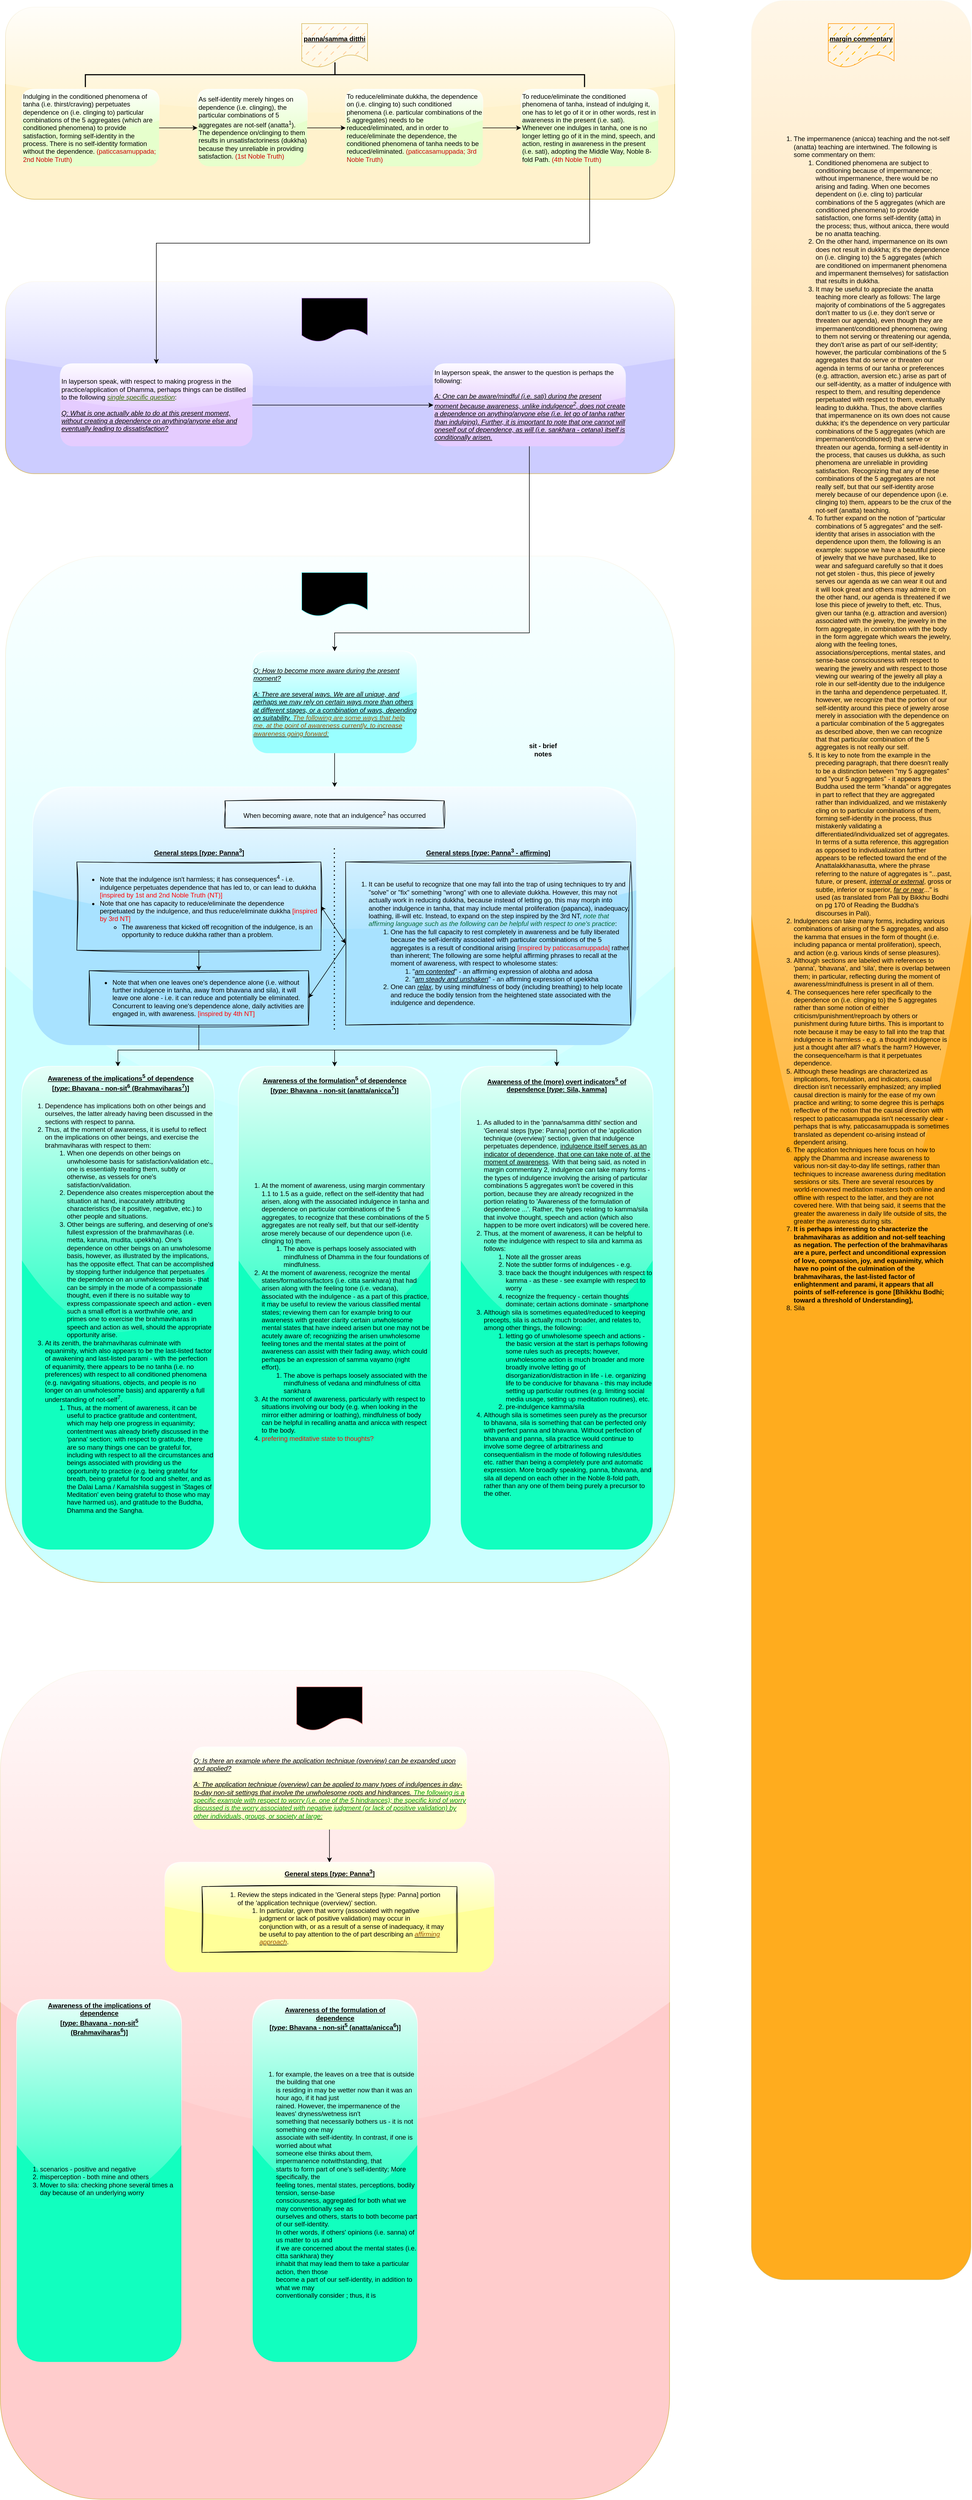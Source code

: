 <mxfile version="26.0.16">
  <diagram name="Page-1" id="TuVlbN-ZKWJk66FvhOgv">
    <mxGraphModel dx="2520" dy="781" grid="1" gridSize="10" guides="1" tooltips="1" connect="1" arrows="1" fold="1" page="1" pageScale="1" pageWidth="1100" pageHeight="850" math="0" shadow="0">
      <root>
        <mxCell id="0" />
        <mxCell id="1" parent="0" />
        <mxCell id="vZPkmDc1HkCrlw_ce-yA-17" value="" style="group;fillColor=#fff2cc;strokeColor=#d6b656;rounded=1;glass=1;shadow=0;container=0;" parent="1" vertex="1" connectable="0">
          <mxGeometry y="50" width="1220" height="350" as="geometry" />
        </mxCell>
        <mxCell id="dFAU1SVFYO0GLhLQqhiY-28" value="" style="group" parent="1" vertex="1" connectable="0">
          <mxGeometry x="30" y="200" width="1160" height="140" as="geometry" />
        </mxCell>
        <mxCell id="vZPkmDc1HkCrlw_ce-yA-15" value="As self-identity merely hinges on dependence (i.e. clinging), the particular combinations of 5 aggregates are not-self (anatta&lt;sup&gt;1&lt;/sup&gt;). The dependence on/clinging to them results in unsatisfactoriness (dukkha) because they unreliable in providing satisfaction. &lt;span style=&quot;color: rgb(204, 0, 0);&quot;&gt;(1st Noble Truth)&lt;/span&gt;" style="whiteSpace=wrap;html=1;rounded=1;fillColor=light-dark(#E6FFCC,#000000);strokeColor=none;gradientColor=none;glass=1;dashed=1;dashPattern=8 8;align=left;" parent="dFAU1SVFYO0GLhLQqhiY-28" vertex="1">
          <mxGeometry x="320" width="200" height="140" as="geometry" />
        </mxCell>
        <mxCell id="dFAU1SVFYO0GLhLQqhiY-1" value="To reduce/eliminate dukkha, the dependence on (i.e. clinging to) such conditioned phenomena (i.e. particular combinations of the 5 aggregates) needs to be reduced/eliminated, and in order to reduce/eliminate the dependence, the conditioned phenomena of tanha needs to be reduced/eliminated. &lt;span style=&quot;color: rgb(204, 0, 0);&quot;&gt;(&lt;/span&gt;&lt;span style=&quot;color: rgb(204, 0, 0);&quot;&gt;paticcasamuppada; &lt;/span&gt;&lt;span style=&quot;color: rgb(204, 0, 0);&quot;&gt;3rd Noble Truth)&lt;/span&gt;" style="whiteSpace=wrap;html=1;rounded=1;fillColor=light-dark(#E6FFCC,#000000);strokeColor=none;gradientColor=none;glass=1;dashed=1;dashPattern=8 8;align=left;" parent="dFAU1SVFYO0GLhLQqhiY-28" vertex="1">
          <mxGeometry x="590" width="250" height="140" as="geometry" />
        </mxCell>
        <mxCell id="dFAU1SVFYO0GLhLQqhiY-4" value="To reduce/eliminate the conditioned phenomena of tanha, instead of indulging it, one has to let go of it or in other words, rest in awareness in the present (i.e. sati). &amp;nbsp;&lt;br&gt;Whenever one indulges in tanha, one is no longer letting go of it in the mind, speech, and action, resting in awareness in the present (i.e. sati), adopting the Middle Way, Noble 8-fold Path. &lt;span style=&quot;color: rgb(204, 0, 0);&quot;&gt;(4th Noble Truth)&lt;/span&gt;" style="whiteSpace=wrap;html=1;rounded=1;fillColor=light-dark(#E6FFCC,#000000);strokeColor=none;gradientColor=none;glass=1;dashed=1;dashPattern=8 8;align=left;" parent="dFAU1SVFYO0GLhLQqhiY-28" vertex="1">
          <mxGeometry x="910" width="250" height="140" as="geometry" />
        </mxCell>
        <mxCell id="vZPkmDc1HkCrlw_ce-yA-1" value="Indulging in the conditioned phenomena of tanha (i.e. thirst/craving) perpetuates dependence on (i.e. clinging to) particular combinations of the 5 aggregates (which are conditioned phenomena) to provide satisfaction, forming self-identity in the process. There is no self-identity formation without the dependence. &lt;span style=&quot;color: rgb(204, 0, 0);&quot;&gt;(paticcasamuppada; 2nd Noble Truth)&lt;/span&gt;" style="rounded=1;whiteSpace=wrap;html=1;align=left;fillColor=light-dark(#E6FFCC,var(--ge-dark-color, #121212));glass=1;dashed=1;dashPattern=12 12;strokeColor=none;" parent="dFAU1SVFYO0GLhLQqhiY-28" vertex="1">
          <mxGeometry width="250" height="140" as="geometry" />
        </mxCell>
        <mxCell id="dFAU1SVFYO0GLhLQqhiY-26" value="" style="edgeStyle=orthogonalEdgeStyle;rounded=0;orthogonalLoop=1;jettySize=auto;html=1;" parent="dFAU1SVFYO0GLhLQqhiY-28" source="vZPkmDc1HkCrlw_ce-yA-15" target="dFAU1SVFYO0GLhLQqhiY-1" edge="1">
          <mxGeometry relative="1" as="geometry" />
        </mxCell>
        <mxCell id="dFAU1SVFYO0GLhLQqhiY-27" value="" style="edgeStyle=orthogonalEdgeStyle;rounded=0;orthogonalLoop=1;jettySize=auto;html=1;" parent="dFAU1SVFYO0GLhLQqhiY-28" source="dFAU1SVFYO0GLhLQqhiY-1" target="dFAU1SVFYO0GLhLQqhiY-4" edge="1">
          <mxGeometry relative="1" as="geometry" />
        </mxCell>
        <mxCell id="dFAU1SVFYO0GLhLQqhiY-13" value="" style="edgeStyle=orthogonalEdgeStyle;rounded=0;orthogonalLoop=1;jettySize=auto;html=1;" parent="dFAU1SVFYO0GLhLQqhiY-28" source="vZPkmDc1HkCrlw_ce-yA-1" target="vZPkmDc1HkCrlw_ce-yA-15" edge="1">
          <mxGeometry relative="1" as="geometry" />
        </mxCell>
        <mxCell id="dFAU1SVFYO0GLhLQqhiY-29" value="" style="strokeWidth=2;html=1;shape=mxgraph.flowchart.annotation_2;align=left;labelPosition=right;pointerEvents=1;rotation=90;" parent="1" vertex="1">
          <mxGeometry x="578.13" y="-281.87" width="45" height="910" as="geometry" />
        </mxCell>
        <mxCell id="dFAU1SVFYO0GLhLQqhiY-46" value="&lt;b&gt;&lt;u&gt;panna/samma ditthi&lt;/u&gt;&lt;/b&gt;" style="shape=document;whiteSpace=wrap;html=1;boundedLbl=1;fillColor=#FFCC99;gradientColor=none;strokeColor=#d6b656;shadow=0;fillStyle=dashed;" parent="1" vertex="1">
          <mxGeometry x="540" y="80" width="120" height="80" as="geometry" />
        </mxCell>
        <mxCell id="dFAU1SVFYO0GLhLQqhiY-47" value="" style="group;fillColor=#CCCCFF;strokeColor=#d6b656;rounded=1;glass=1;shadow=0;container=0;" parent="1" vertex="1" connectable="0">
          <mxGeometry y="550" width="1220" height="350" as="geometry" />
        </mxCell>
        <mxCell id="dFAU1SVFYO0GLhLQqhiY-51" value="&lt;div&gt;&lt;b&gt;&lt;u&gt;application (overview)&lt;/u&gt;&lt;/b&gt;&lt;/div&gt;" style="shape=document;whiteSpace=wrap;html=1;boundedLbl=1;fillColor=light-dark(#E5CCFF,#5E3206);gradientColor=none;strokeColor=light-dark(#CC99FF,#6D5100);shadow=0;fillStyle=dashed;" parent="1" vertex="1">
          <mxGeometry x="540" y="580" width="120" height="80" as="geometry" />
        </mxCell>
        <mxCell id="dFAU1SVFYO0GLhLQqhiY-60" style="edgeStyle=orthogonalEdgeStyle;rounded=0;orthogonalLoop=1;jettySize=auto;html=1;entryX=0;entryY=0.5;entryDx=0;entryDy=0;" parent="1" source="dFAU1SVFYO0GLhLQqhiY-52" target="dFAU1SVFYO0GLhLQqhiY-53" edge="1">
          <mxGeometry relative="1" as="geometry" />
        </mxCell>
        <mxCell id="dFAU1SVFYO0GLhLQqhiY-52" value="&lt;div&gt;In layperson speak, with respect to making progress in the practice/application of Dhamma, perhaps things can be distilled to the following &lt;span style=&quot;color: rgb(51, 102, 0);&quot;&gt;&lt;u&gt;&lt;i&gt;single specific question&lt;/i&gt;&lt;/u&gt;&lt;/span&gt;: &lt;br&gt;&lt;/div&gt;&lt;div&gt;&lt;br&gt;&lt;/div&gt;&lt;u&gt;&lt;i&gt;Q: What is one actually able to do at this present moment, without creating a dependence on anything/anyone else and eventually leading to dissatisfaction?&lt;/i&gt;&lt;/u&gt;" style="rounded=1;whiteSpace=wrap;html=1;align=left;fillColor=light-dark(#E5CCFF,var(--ge-dark-color, #121212));glass=1;dashed=1;dashPattern=12 12;strokeColor=none;" parent="1" vertex="1">
          <mxGeometry x="100" y="700" width="350" height="150" as="geometry" />
        </mxCell>
        <mxCell id="dFAU1SVFYO0GLhLQqhiY-53" value="&lt;div&gt;In layperson speak, the answer to the question is perhaps the following: &lt;br&gt;&lt;/div&gt;&lt;div&gt;&lt;br&gt;&lt;/div&gt;&lt;u&gt;&lt;i&gt;A: One can be aware/mindful (i.e. sati) during the present moment because awareness, unlike indulgence&lt;sup&gt;2&lt;/sup&gt;, does not create a dependence on anything/anyone else (i.e. let go of tanha rather than indulging). Further, it is important to note that one cannot will oneself out of dependence, as will (i.e. sankhara - cetana) itself is conditionally arisen. &lt;br&gt;&lt;/i&gt;&lt;/u&gt;" style="rounded=1;whiteSpace=wrap;html=1;align=left;fillColor=light-dark(#E5CCFF,var(--ge-dark-color, #121212));glass=1;dashed=1;dashPattern=12 12;strokeColor=none;" parent="1" vertex="1">
          <mxGeometry x="780" y="700" width="350" height="150" as="geometry" />
        </mxCell>
        <mxCell id="dFAU1SVFYO0GLhLQqhiY-111" style="edgeStyle=orthogonalEdgeStyle;rounded=0;orthogonalLoop=1;jettySize=auto;html=1;entryX=0.5;entryY=0;entryDx=0;entryDy=0;" parent="1" source="dFAU1SVFYO0GLhLQqhiY-4" target="dFAU1SVFYO0GLhLQqhiY-52" edge="1">
          <mxGeometry relative="1" as="geometry">
            <Array as="points">
              <mxPoint x="1065" y="480" />
              <mxPoint x="275" y="480" />
            </Array>
          </mxGeometry>
        </mxCell>
        <mxCell id="dFAU1SVFYO0GLhLQqhiY-114" value="&#xa;&#xa;&#xa;&#xa;&#xa;&#xa;&#xa;&#xa;&#xa;" style="group;fillColor=#FFAC1E;strokeColor=#d6b656;rounded=1;glass=1;shadow=0;container=0;align=left;whiteSpace=wrap;" parent="1" vertex="1" connectable="0">
          <mxGeometry x="1360" y="38" width="400" height="4152" as="geometry" />
        </mxCell>
        <mxCell id="dFAU1SVFYO0GLhLQqhiY-115" value="&lt;b&gt;&lt;u&gt;margin commentary&lt;/u&gt;&lt;/b&gt;" style="shape=document;whiteSpace=wrap;html=1;boundedLbl=1;fillColor=#FFBC05;gradientColor=none;strokeColor=#FF9307;shadow=0;fillStyle=dashed;" parent="1" vertex="1">
          <mxGeometry x="1500" y="80" width="120" height="80" as="geometry" />
        </mxCell>
        <mxCell id="dFAU1SVFYO0GLhLQqhiY-116" value="&lt;ol&gt;&lt;li&gt;The impermanence (anicca) teaching and the not-self (anatta) teaching are intertwined. The following is some commentary on them:&lt;/li&gt;&lt;ol&gt;&lt;li&gt;Conditioned phenomena are subject to conditioning because of impermanence; without impermanence, there would be no arising and fading. When one becomes dependent on (i.e. cling to) particular combinations of the 5 aggregates (which are conditioned phenomena) to provide satisfaction, one forms self-identity (atta) in the process; thus, without anicca, there would be no anatta teaching.&amp;nbsp;&lt;/li&gt;&lt;li&gt;On the other hand, impermanence on its own does not result in dukkha; it&#39;s the dependence on (i.e. clinging to) the 5 aggregates (which are conditioned on impermanent phenomena and impermanent themselves) for satisfaction that results in dukkha.&amp;nbsp;&lt;/li&gt;&lt;li&gt;It may be useful to appreciate the anatta teaching more clearly as follows: The large majority of combinations of the 5 aggregates don&#39;t matter to us (i.e. they don&#39;t serve or threaten our agenda), even though they are impermanent/conditioned phenomena; owing to them not serving or threatening our agenda, they don&#39;t arise as part of our self-identity; however, the particular combinations of the 5 aggregates that do serve or threaten our agenda in terms of our tanha or preferences (e.g. attraction, aversion etc.) arise as part of our self-identity, as a matter of indulgence with respect to them, and resulting dependence perpetuated with respect to them, eventually leading to dukkha. Thus, the above clarifies that impermanence on its own does not cause dukkha; it&#39;s the dependence on very particular combinations of the 5 aggregates (which are impermanent/conditioned) that serve or threaten our agenda, forming a self-identity in the process, that causes us dukkha, as such phenomena are unreliable in providing satisfaction. Recognizing that any of these combinations of the 5 aggregates are not really self, but that our self-identity arose merely because of our dependence upon (i.e. clinging to) them, appears to be the crux of the not-self (anatta) teaching.&lt;/li&gt;&lt;li&gt;To further expand on the notion of &quot;particular combinations of 5 aggregates&quot; and the self-identity that arises in association with the dependence upon them, the following is an example: suppose we have a beautiful piece of jewelry that we have purchased, like to wear and safeguard carefully so that it does not get stolen - thus, this piece of jewelry serves our agenda as we can wear it out and it will look great and others may admire it; on the other hand, our agenda is threatened if we lose this piece of jewelry to theft, etc. Thus, given our tanha (e.g. attraction and aversion) associated with the jewelry, the jewelry in the form aggregate, in combination with the body in the form aggregate which wears the jewelry, along with the feeling tones, associations/perceptions, mental states, and sense-base consciousness with respect to wearing the jewelry and with respect to those viewing our wearing of the jewelry all play a role in our self-identity due to the indulgence in the tanha and dependence perpetuated. If, however, we recognize that the portion of our self-identity around this piece of jewelry arose merely in association with the dependence on a particular combination of the 5 aggregates as described above, then we can recognize that that particular combination of the 5 aggregates is not really our self. &lt;br&gt;&lt;/li&gt;&lt;li&gt;It is key to note from the example in the preceding paragraph, that there doesn&#39;t really to be a distinction between &quot;my 5 aggregates&quot; and &quot;your 5 aggregates&quot; - it appears the Buddha used the term &quot;khanda&quot; or aggregates in part to reflect that they are aggregated rather than individualized, and we mistakenly cling on to particular combinations of them, forming self-identity in the process, thus mistakenly validating a differentiated/individualized set of aggregates. In terms of a sutta reference, this aggregation as opposed to individualization further appears to be reflected toward the end of the Anattalakkhanasutta, where the phrase referring to the nature of aggregates is &quot;...past, future, or present, &lt;u&gt;&lt;i&gt;internal or external&lt;/i&gt;&lt;/u&gt;, gross or subtle, inferior or superior, &lt;u&gt;&lt;i&gt;far or near&lt;/i&gt;&lt;/u&gt;...&quot; is used (as translated from Pali by Bikkhu Bodhi on pg 170 of Reading the Buddha&#39;s discourses in Pali).&amp;nbsp; &lt;span style=&quot;color: rgb(255, 51, 51);&quot;&gt;&lt;br&gt;&lt;/span&gt;&lt;/li&gt;&lt;/ol&gt;&lt;li&gt;Indulgences can take many forms, including various combinations of arising of the 5 aggregates, and also the kamma that ensues in the form of thought (i.e. including papanca or mental proliferation), speech, and action (e.g. various kinds of sense pleasures). &amp;nbsp; &lt;br&gt;&lt;/li&gt;&lt;li&gt;Although sections are labeled with references to &#39;panna&#39;, &#39;bhavana&#39;, and &#39;sila&#39;, there is overlap between them; in particular, reflecting during the moment of awareness/mindfulness is present in all of them. &lt;br&gt;&lt;/li&gt;&lt;li&gt;The consequences here refer specifically to the dependence on (i.e. clinging to) the 5 aggregates rather than some notion of either criticism/punishment/reproach by others or punishment during future births. This is important to note because it may be easy to fall into the trap that indulgence is harmless - e.g. a thought indulgence is just a thought after all? what&#39;s the harm? However, the consequence/harm is that it perpetuates dependence.&lt;/li&gt;&lt;li&gt;Although these headings are characterized as implications, formulation, and indicators, causal direction isn&#39;t necessarily emphasized; any implied causal direction is mainly for the ease of my own practice and writing; to some degree this is perhaps reflective of the notion that the causal direction with respect to paticcasamuppada isn&#39;t necessarily clear - perhaps that is why,&amp;nbsp;paticcasamuppada is sometimes translated as dependent co-arising instead of dependent arising. &amp;nbsp; &lt;br&gt;&lt;/li&gt;&lt;li&gt;The application techniques here focus on how to apply the Dhamma and increase awareness to various non-sit day-to-day life settings, rather than techniques to increase awareness during meditation sessions or sits. There are several resources by world-renowned meditation masters both online and offline with respect to the latter, and they are not covered here. With that being said, it seems that the greater the awareness in daily life outside of sits, the greater the awareness during sits.&lt;/li&gt;&lt;li&gt;&lt;b&gt;It is perhaps interesting to characterize the brahmaviharas as addition and not-self teaching as negation. The perfection of the brahmaviharas are a pure, perfect and unconditional expression of love, compassion, joy, and equanimity, which have no point of the culmination of the brahmaviharas, the last-listed factor of enlightenment and parami, it appears that all points of self-reference is gone [Bhikkhu Bodhi; toward a threshold of Understanding],&lt;/b&gt;&lt;/li&gt;&lt;li&gt;Sila&lt;/li&gt;&lt;/ol&gt;" style="text;html=1;align=left;verticalAlign=middle;whiteSpace=wrap;rounded=0;" parent="1" vertex="1">
          <mxGeometry x="1395" y="170" width="330" height="2370" as="geometry" />
        </mxCell>
        <mxCell id="dFAU1SVFYO0GLhLQqhiY-117" value="" style="group" parent="1" vertex="1" connectable="0">
          <mxGeometry y="1050" width="1220" height="1870" as="geometry" />
        </mxCell>
        <mxCell id="dFAU1SVFYO0GLhLQqhiY-61" value="" style="group;fillColor=#CCFFFF;strokeColor=#d6b656;rounded=1;glass=1;shadow=0;container=0;" parent="dFAU1SVFYO0GLhLQqhiY-117" vertex="1" connectable="0">
          <mxGeometry width="1220" height="1870.0" as="geometry" />
        </mxCell>
        <mxCell id="dFAU1SVFYO0GLhLQqhiY-62" value="&lt;div&gt;&lt;b&gt;&lt;u&gt;application technique (overview)&lt;/u&gt;&lt;/b&gt;&lt;/div&gt;" style="shape=document;whiteSpace=wrap;html=1;boundedLbl=1;fillColor=light-dark(#99FFFF,#5E3206);gradientColor=none;strokeColor=light-dark(#66FFFF,#6D5100);shadow=0;fillStyle=dashed;" parent="dFAU1SVFYO0GLhLQqhiY-117" vertex="1">
          <mxGeometry x="540" y="30" width="120" height="80" as="geometry" />
        </mxCell>
        <mxCell id="dFAU1SVFYO0GLhLQqhiY-76" value="&lt;div&gt;&lt;u&gt;&lt;i&gt;Q: How to become more aware during the present moment?&lt;/i&gt;&lt;/u&gt;&lt;/div&gt;&lt;div&gt;&lt;br&gt;&lt;/div&gt;&lt;u&gt;&lt;i&gt;A: There are several ways. We are all unique, and perhaps we may rely on certain ways more than others at different stages, or a combination of ways, depending on suitability. &lt;span style=&quot;color: rgb(153, 76, 0);&quot;&gt;The following are some ways that help me, at the point of awareness currently, to increase awareness going forward:&lt;/span&gt;&lt;/i&gt;&lt;/u&gt;" style="rounded=1;whiteSpace=wrap;html=1;align=left;fillColor=light-dark(#99FFFF,var(--ge-dark-color, #121212));glass=1;dashed=1;dashPattern=12 12;strokeColor=none;" parent="dFAU1SVFYO0GLhLQqhiY-117" vertex="1">
          <mxGeometry x="450" y="173.377" width="300" height="185.762" as="geometry" />
        </mxCell>
        <mxCell id="dFAU1SVFYO0GLhLQqhiY-108" value="" style="group" parent="dFAU1SVFYO0GLhLQqhiY-117" vertex="1" connectable="0">
          <mxGeometry x="425" y="930" width="350" height="880" as="geometry" />
        </mxCell>
        <mxCell id="dFAU1SVFYO0GLhLQqhiY-109" value="&lt;div&gt;&lt;br&gt;&lt;ol&gt;&lt;li&gt;At the moment of awareness, using margin commentary 1.1 to 1.5 as a guide, reflect on the self-identity that had arisen, along with the associated indulgence in tanha and dependence on particular combinations of the 5 aggregates, to recognize that these combinations of the 5 aggregates are not really self, but that our self-identity arose merely because of our dependence upon (i.e. clinging to) them.&lt;/li&gt;&lt;ol&gt;&lt;li&gt;The above is perhaps loosely associated with mindfulness of Dhamma in the four foundations of mindfulness.&lt;/li&gt;&lt;/ol&gt;&lt;li&gt;At the moment of awareness, recognize the mental states/formations/factors (i.e. citta sankhara) that had arisen along with the feeling tone (i.e. vedana), associated with the indulgence - as a part of this practice, it may be useful to review the various classified mental states; reviewing them can for example bring to our awareness with greater clarity certain unwholesome mental states that have indeed arisen but one may not be acutely aware of; recognizing the arisen unwholesome feeling tones and the mental states at the point of awareness can assist with their fading away, which could perhaps be an expression of samma vayamo (right effort).&amp;nbsp;&lt;/li&gt;&lt;ol&gt;&lt;li&gt;The above is perhaps loosely associated with the mindfulness of vedana and mindfulness of citta sankhara&lt;/li&gt;&lt;/ol&gt;&lt;li&gt;At the moment of awareness, particularly with respect to situations involving our body (e.g. when looking in the mirror either admiring or loathing), mindfulness of body can be helpful in recalling anatta and anicca with respect to the body.&lt;/li&gt;&lt;li&gt;&lt;span style=&quot;color: rgb(255, 0, 0);&quot;&gt;prefering meditative state to thoughts?&lt;/span&gt;&lt;/li&gt;&lt;/ol&gt;&lt;/div&gt;" style="rounded=1;whiteSpace=wrap;html=1;align=left;fillColor=light-dark(#11FFBF,var(--ge-dark-color, #121212));glass=1;dashed=1;dashPattern=12 12;strokeColor=none;" parent="dFAU1SVFYO0GLhLQqhiY-108" vertex="1">
          <mxGeometry width="350.0" height="880" as="geometry" />
        </mxCell>
        <mxCell id="dFAU1SVFYO0GLhLQqhiY-110" value="&lt;div align=&quot;center&quot;&gt;&lt;b&gt;&lt;u&gt;Awareness of the formulation&lt;sup&gt;5&lt;/sup&gt; of dependence&lt;/u&gt;&lt;/b&gt;&lt;/div&gt;&lt;div align=&quot;center&quot;&gt;&lt;b&gt;&lt;u&gt;[&lt;i&gt;type&lt;/i&gt;: Bhavana - non-sit (anatta/anicca&lt;sup&gt;7&lt;/sup&gt;)]&lt;/u&gt;&lt;/b&gt;&lt;/div&gt;" style="text;html=1;align=center;verticalAlign=middle;whiteSpace=wrap;rounded=0;" parent="dFAU1SVFYO0GLhLQqhiY-108" vertex="1">
          <mxGeometry x="42.212" width="265.567" height="66.0" as="geometry" />
        </mxCell>
        <mxCell id="dFAU1SVFYO0GLhLQqhiY-112" value="&lt;div&gt;&lt;b&gt;sit - brief notes&lt;/b&gt;&lt;/div&gt;" style="text;html=1;align=center;verticalAlign=middle;whiteSpace=wrap;rounded=0;" parent="dFAU1SVFYO0GLhLQqhiY-117" vertex="1">
          <mxGeometry x="950" y="334.371" width="60" height="37.152" as="geometry" />
        </mxCell>
        <mxCell id="dFAU1SVFYO0GLhLQqhiY-98" style="edgeStyle=orthogonalEdgeStyle;rounded=0;orthogonalLoop=1;jettySize=auto;html=1;entryX=0.5;entryY=0;entryDx=0;entryDy=0;" parent="dFAU1SVFYO0GLhLQqhiY-117" source="dFAU1SVFYO0GLhLQqhiY-76" target="dFAU1SVFYO0GLhLQqhiY-81" edge="1">
          <mxGeometry relative="1" as="geometry" />
        </mxCell>
        <mxCell id="dFAU1SVFYO0GLhLQqhiY-81" value="&lt;div&gt;&lt;br&gt;&lt;/div&gt;&lt;div&gt;&lt;br&gt;&lt;/div&gt;&lt;div align=&quot;center&quot;&gt;&lt;br&gt;&lt;/div&gt;&lt;div&gt;&lt;br&gt;&lt;/div&gt;&lt;div&gt;&lt;br&gt;&lt;/div&gt;" style="rounded=1;whiteSpace=wrap;html=1;align=left;fillColor=light-dark(#A8E2FF,var(--ge-dark-color, #121212));glass=1;dashed=1;dashPattern=12 12;strokeColor=none;" parent="dFAU1SVFYO0GLhLQqhiY-117" vertex="1">
          <mxGeometry x="50" y="421.06" width="1100" height="470" as="geometry" />
        </mxCell>
        <mxCell id="dFAU1SVFYO0GLhLQqhiY-93" value="&lt;div align=&quot;center&quot;&gt;When becoming aware, note that an indulgence&lt;sup&gt;2&lt;/sup&gt; has occurred&lt;/div&gt;" style="rounded=0;whiteSpace=wrap;html=1;fillColor=none;gradientColor=none;glass=0;sketch=1;curveFitting=1;jiggle=2;align=center;" parent="dFAU1SVFYO0GLhLQqhiY-117" vertex="1">
          <mxGeometry x="400" y="445.828" width="400" height="49.536" as="geometry" />
        </mxCell>
        <mxCell id="dFAU1SVFYO0GLhLQqhiY-151" style="edgeStyle=orthogonalEdgeStyle;rounded=0;orthogonalLoop=1;jettySize=auto;html=1;" parent="dFAU1SVFYO0GLhLQqhiY-117" source="dFAU1SVFYO0GLhLQqhiY-94" target="dFAU1SVFYO0GLhLQqhiY-84" edge="1">
          <mxGeometry relative="1" as="geometry">
            <Array as="points">
              <mxPoint x="353" y="900" />
              <mxPoint x="205" y="900" />
            </Array>
          </mxGeometry>
        </mxCell>
        <mxCell id="dFAU1SVFYO0GLhLQqhiY-159" style="edgeStyle=orthogonalEdgeStyle;rounded=0;orthogonalLoop=1;jettySize=auto;html=1;" parent="dFAU1SVFYO0GLhLQqhiY-117" source="dFAU1SVFYO0GLhLQqhiY-94" target="dFAU1SVFYO0GLhLQqhiY-109" edge="1">
          <mxGeometry relative="1" as="geometry">
            <Array as="points">
              <mxPoint x="353" y="900" />
              <mxPoint x="600" y="900" />
            </Array>
          </mxGeometry>
        </mxCell>
        <mxCell id="R_Yq7bSZIYQy-dywGom7-4" style="edgeStyle=orthogonalEdgeStyle;rounded=0;orthogonalLoop=1;jettySize=auto;html=1;exitX=0.5;exitY=1;exitDx=0;exitDy=0;" edge="1" parent="dFAU1SVFYO0GLhLQqhiY-117" source="dFAU1SVFYO0GLhLQqhiY-94" target="R_Yq7bSZIYQy-dywGom7-2">
          <mxGeometry relative="1" as="geometry">
            <Array as="points">
              <mxPoint x="353" y="900" />
              <mxPoint x="1005" y="900" />
            </Array>
          </mxGeometry>
        </mxCell>
        <mxCell id="dFAU1SVFYO0GLhLQqhiY-94" value="&lt;div align=&quot;left&quot;&gt;&lt;ul&gt;&lt;li&gt;Note that when one leaves one&#39;s dependence alone (i.e. without further indulgence in tanha, away from bhavana and sila), it will leave one alone - i.e. it can reduce and potentially be eliminated. Concurrent to leaving one&#39;s dependence alone, daily activities are engaged in, with awareness. &lt;span style=&quot;color: rgb(255, 0, 0);&quot;&gt;[inspired by 4th NT]&lt;/span&gt;&lt;/li&gt;&lt;/ul&gt;&lt;/div&gt;" style="rounded=0;whiteSpace=wrap;html=1;align=left;fillColor=none;sketch=1;curveFitting=1;jiggle=2;" parent="dFAU1SVFYO0GLhLQqhiY-117" vertex="1">
          <mxGeometry x="152.5" y="755.43" width="400" height="99.073" as="geometry" />
        </mxCell>
        <mxCell id="dFAU1SVFYO0GLhLQqhiY-97" value="&lt;u&gt;&lt;b&gt;General steps [&lt;i&gt;type&lt;/i&gt;: &lt;/b&gt;&lt;/u&gt;&lt;u&gt;&lt;b&gt;Panna&lt;sup&gt;3&lt;/sup&gt;] &lt;/b&gt;&lt;/u&gt;" style="text;html=1;align=center;verticalAlign=middle;whiteSpace=wrap;rounded=0;" parent="dFAU1SVFYO0GLhLQqhiY-117" vertex="1">
          <mxGeometry x="222.5" y="520.132" width="260" height="37.152" as="geometry" />
        </mxCell>
        <mxCell id="dFAU1SVFYO0GLhLQqhiY-147" value="" style="edgeStyle=orthogonalEdgeStyle;rounded=0;orthogonalLoop=1;jettySize=auto;html=1;" parent="dFAU1SVFYO0GLhLQqhiY-117" source="dFAU1SVFYO0GLhLQqhiY-144" target="dFAU1SVFYO0GLhLQqhiY-94" edge="1">
          <mxGeometry relative="1" as="geometry" />
        </mxCell>
        <mxCell id="dFAU1SVFYO0GLhLQqhiY-144" value="&lt;ul&gt;&lt;li&gt;Note that the indulgence isn&#39;t harmless; it has consequences&lt;sup&gt;4&lt;/sup&gt; - i.e. indulgence perpetuates dependence that has led to, or can lead to dukkha &lt;span style=&quot;color: rgb(255, 0, 0);&quot;&gt;[inspired by 1st and 2nd Noble Truth (NT)]&lt;/span&gt; &lt;/li&gt;&lt;li&gt;Note that one has capacity to reduce/eliminate the dependence perpetuated by the indulgence, and thus reduce/eliminate dukkha &lt;span style=&quot;color: rgb(255, 0, 0);&quot;&gt;[inspired by 3rd NT]&lt;/span&gt;&lt;/li&gt;&lt;ul&gt;&lt;li&gt;&lt;span style=&quot;color: rgb(255, 0, 0);&quot;&gt;&lt;/span&gt;The awareness that kicked off recognition of the indulgence, is an opportunity to reduce dukkha rather than a problem.&lt;/li&gt;&lt;/ul&gt;&lt;/ul&gt;" style="rounded=0;whiteSpace=wrap;html=1;fillColor=none;gradientColor=none;glass=0;sketch=1;curveFitting=1;jiggle=2;align=left;" parent="dFAU1SVFYO0GLhLQqhiY-117" vertex="1">
          <mxGeometry x="130" y="557.285" width="445" height="160.993" as="geometry" />
        </mxCell>
        <mxCell id="dFAU1SVFYO0GLhLQqhiY-145" value="" style="endArrow=none;dashed=1;html=1;dashPattern=1 3;strokeWidth=2;rounded=0;" parent="dFAU1SVFYO0GLhLQqhiY-117" edge="1">
          <mxGeometry width="50" height="50" relative="1" as="geometry">
            <mxPoint x="599.5" y="532.517" as="sourcePoint" />
            <mxPoint x="599.5" y="866.887" as="targetPoint" />
          </mxGeometry>
        </mxCell>
        <mxCell id="dFAU1SVFYO0GLhLQqhiY-148" value="&lt;u&gt;&lt;b&gt;General steps [&lt;i&gt;type&lt;/i&gt;: &lt;/b&gt;&lt;/u&gt;&lt;u&gt;&lt;b&gt;Panna&lt;sup&gt;3&lt;/sup&gt; - affirming] &lt;/b&gt;&lt;/u&gt;" style="text;html=1;align=center;verticalAlign=middle;whiteSpace=wrap;rounded=0;" parent="dFAU1SVFYO0GLhLQqhiY-117" vertex="1">
          <mxGeometry x="750" y="520.132" width="260" height="37.152" as="geometry" />
        </mxCell>
        <mxCell id="dFAU1SVFYO0GLhLQqhiY-149" value="&lt;ol&gt;&lt;li&gt;It can be useful to recognize that one may fall into the trap of using techniques to try and &quot;solve&quot; or &quot;fix&quot; something &quot;wrong&quot; with one to alleviate dukkha. However, this may not actually work in reducing dukkha, because instead of letting go, this may morph into another indulgence in tanha, that may include mental proliferation (papanca), inadequacy, loathing, ill-will etc. Instead, to expand on the step inspired by the 3rd NT, &lt;span style=&quot;color: rgb(0, 102, 51);&quot;&gt;&lt;i&gt;note that affirming language such as the following can be helpful with respect to one&#39;s practice&lt;/i&gt;&lt;/span&gt;:&lt;/li&gt;&lt;ol&gt;&lt;li&gt;One has the full capacity to rest completely in awareness and be fully liberated because the self-identity associated with particular combinations of the 5 aggregates is a result of conditional arising &lt;span style=&quot;color: rgb(255, 0, 0);&quot;&gt;[inspired by paticcasamuppada]&lt;/span&gt; rather than inherent; The following are some helpful affirming phrases to recall at the moment of awareness, with respect to wholesome states:&lt;/li&gt;&lt;ol&gt;&lt;li&gt;&quot;&lt;u&gt;&lt;i&gt;am contented&lt;/i&gt;&lt;/u&gt;&quot; - an affirming expression of alobha and adosa&lt;/li&gt;&lt;li&gt;&quot;&lt;u&gt;&lt;i&gt;am steady and unshaken&lt;/i&gt;&lt;/u&gt;&quot; - an affirming expression of upekkha&lt;/li&gt;&lt;/ol&gt;&lt;li&gt;One can &lt;u&gt;&lt;i&gt;relax&lt;/i&gt;&lt;/u&gt;, by using mindfulness of body (including breathing) to help locate and reduce the bodily tension from the heightened state associated with the indulgence and dependence.&lt;/li&gt;&lt;/ol&gt;&lt;/ol&gt;" style="rounded=0;whiteSpace=wrap;html=1;align=left;fillColor=none;sketch=1;curveFitting=1;jiggle=2;" parent="dFAU1SVFYO0GLhLQqhiY-117" vertex="1">
          <mxGeometry x="620" y="557.285" width="520" height="297.219" as="geometry" />
        </mxCell>
        <mxCell id="dFAU1SVFYO0GLhLQqhiY-154" value="" style="endArrow=classic;startArrow=classic;html=1;rounded=0;exitX=1;exitY=0.5;exitDx=0;exitDy=0;entryX=0;entryY=0.5;entryDx=0;entryDy=0;" parent="dFAU1SVFYO0GLhLQqhiY-117" source="dFAU1SVFYO0GLhLQqhiY-144" target="dFAU1SVFYO0GLhLQqhiY-149" edge="1">
          <mxGeometry width="50" height="50" relative="1" as="geometry">
            <mxPoint x="630" y="804.967" as="sourcePoint" />
            <mxPoint x="680" y="743.046" as="targetPoint" />
          </mxGeometry>
        </mxCell>
        <mxCell id="dFAU1SVFYO0GLhLQqhiY-157" value="" style="endArrow=classic;html=1;rounded=0;entryX=1;entryY=0.5;entryDx=0;entryDy=0;exitX=0;exitY=0.5;exitDx=0;exitDy=0;" parent="dFAU1SVFYO0GLhLQqhiY-117" source="dFAU1SVFYO0GLhLQqhiY-149" target="dFAU1SVFYO0GLhLQqhiY-94" edge="1">
          <mxGeometry width="50" height="50" relative="1" as="geometry">
            <mxPoint x="630" y="804.967" as="sourcePoint" />
            <mxPoint x="680" y="743.046" as="targetPoint" />
          </mxGeometry>
        </mxCell>
        <mxCell id="dFAU1SVFYO0GLhLQqhiY-84" value="&lt;div&gt;&lt;ol&gt;&lt;li&gt;Dependence has implications both on other beings and ourselves, the latter already having been discussed in the sections with respect to panna. &lt;br&gt;&lt;/li&gt;&lt;li&gt;Thus, at the moment of awareness, it is useful to reflect on the implications on other beings, and exercise the brahmaviharas with respect to them:&lt;/li&gt;&lt;ol&gt;&lt;li&gt;When one depends on other beings on unwholesome basis for satisfaction/validation etc., one is essentially treating them, subtly or otherwise, as vessels for one&#39;s satisfaction/validation.&lt;/li&gt;&lt;li&gt;Dependence also creates misperception about the situation at hand, inaccurately attributing characteristics (be it positive, negative, etc.) to other people and situations.&lt;/li&gt;&lt;li&gt;Other beings are suffering, and deserving of one&#39;s fullest expression of the brahmaviharas (i.e. metta, karuna, mudita, upekkha). One&#39;s dependence on other beings on an unwholesome basis, however, as illustrated by the implications, has the opposite effect. That can be accomplished by stopping further indulgence that perpetuates the dependence on an unwholesome basis - that can be simply in the mode of a compassionate thought, even if there is no suitable way to express compassionate speech and action - even such a small effort is a worthwhile one, and primes one to exercise the brahmaviharas in speech and action as well, should the appropriate opportunity arise.&lt;/li&gt;&lt;/ol&gt;&lt;li&gt;At its zenith, the brahmaviharas culminate with equanimity, which also appears to be the last-listed factor of awakening and last-listed parami - with the perfection of equanimity, there appears to be no tanha (i.e. no preferences) with respect to all conditioned phenomena (e.g. navigating situations, objects, and people is no longer on an unwholesome basis) and apparently a full understanding of not-self&lt;sup&gt;7&lt;/sup&gt;. &lt;br&gt;&lt;/li&gt;&lt;ol&gt;&lt;li&gt;Thus, at the moment of awareness, it can be useful to practice gratitude and contentment, which may help one progress in equanimity; contentment was already briefly discussed in the &#39;panna&#39; section; with respect to gratitude, there are so many things one can be grateful for, including with respect to all the circumstances and beings associated with providing us the opportunity to practice (e.g. being grateful for breath, being grateful for food and shelter, and as the Dalai Lama / Kamalshila suggest in &#39;Stages of Meditation&#39; even being grateful to those who may have harmed us), and gratitude to the Buddha, Dhamma and the Sangha.&lt;/li&gt;&lt;/ol&gt;&lt;/ol&gt;&lt;/div&gt;" style="rounded=1;whiteSpace=wrap;html=1;align=left;fillColor=light-dark(#11FFBF,var(--ge-dark-color, #121212));glass=1;dashed=1;dashPattern=12 12;strokeColor=none;" parent="dFAU1SVFYO0GLhLQqhiY-117" vertex="1">
          <mxGeometry x="30" y="930" width="350" height="880" as="geometry" />
        </mxCell>
        <mxCell id="dFAU1SVFYO0GLhLQqhiY-105" value="&lt;div align=&quot;center&quot;&gt;&lt;b&gt;&lt;u&gt;Awareness of the implications&lt;sup&gt;5&lt;/sup&gt; of dependence&lt;/u&gt;&lt;/b&gt;&lt;/div&gt;&lt;div align=&quot;center&quot;&gt;&lt;b&gt;&lt;u&gt;[&lt;i&gt;type&lt;/i&gt;: Bhavana - non-sit&lt;sup&gt;6&lt;/sup&gt; (Brahmaviharas&lt;sup&gt;7&lt;/sup&gt;)]&lt;/u&gt;&lt;/b&gt;&lt;/div&gt;" style="text;html=1;align=center;verticalAlign=middle;whiteSpace=wrap;rounded=0;" parent="dFAU1SVFYO0GLhLQqhiY-117" vertex="1">
          <mxGeometry x="57.81" y="928.807" width="304.38" height="61.193" as="geometry" />
        </mxCell>
        <mxCell id="R_Yq7bSZIYQy-dywGom7-1" value="" style="group" vertex="1" connectable="0" parent="dFAU1SVFYO0GLhLQqhiY-117">
          <mxGeometry x="830" y="930" width="350" height="880" as="geometry" />
        </mxCell>
        <mxCell id="R_Yq7bSZIYQy-dywGom7-2" value="&lt;ol&gt;&lt;li&gt;As alluded to in the &#39;panna/samma ditthi&#39; section and &#39;General steps [type: Panna] portion of the &#39;application technique (overview)&#39; section, given that indulgence perpetuates dependence, &lt;u&gt;indulgence itself serves as an indicator of dependence, that one can take note of, at the moment of awareness&lt;/u&gt;. With that being said, as noted in margin commentary 2, indulgence can take many forms - the types of indulgence involving the arising of particular combinations 5 aggregates won&#39;t be covered in this portion, because they are already recognized in the portion relating to &#39;Awareness of the formulation of dependence ...&#39;. Rather, the types relating to kamma/sila that involve thought, speech and action (which also happen to be more overt indicators) will be covered here.&lt;/li&gt;&lt;li&gt;Thus, at the moment of awareness, it can be helpful to note the indulgence with respect to sila and kamma as follows:&lt;/li&gt;&lt;ol&gt;&lt;li&gt;Note all the grosser areas &lt;br&gt;&lt;/li&gt;&lt;li&gt;Note the subtler forms of indulgences - e.g.&lt;/li&gt;&lt;li&gt;trace back the thought indulgences with respect to kamma - as these - see example with respect to worry&lt;/li&gt;&lt;li&gt;recognize the frequency - certain thoughts dominate; certain actions dominate - smartphone&lt;/li&gt;&lt;/ol&gt;&lt;li&gt;Although sila is sometimes equated/reduced to keeping precepts, sila is actually much broader, and relates to, among other things, the following:&lt;/li&gt;&lt;ol&gt;&lt;li&gt;letting go of unwholesome speech and actions - the basic version at the start is perhaps following some rules such as precepts; however, unwholesome action is much broader and more broadly involve letting go of disorganization/distraction in life - i.e. organizing life to be conducive for bhavana - this may include setting up particular routines (e.g. limiting social media usage, setting up meditation routines), etc.&lt;/li&gt;&lt;li&gt;pre-indulgence kamma/sila&lt;/li&gt;&lt;/ol&gt;&lt;li&gt;Although sila is sometimes seen purely as the precursor to bhavana, sila is something that can be perfected only with perfect panna and bhavana. Without perfection of bhavana and panna, sila practice would continue to involve some degree of arbitrariness and consequentialism in the mode of following rules/duties etc. rather than being a completely pure and automatic expression. More broadly speaking, panna, bhavana, and sila all depend on each other in the Noble 8-fold path, rather than any one of them being purely a precursor to the other. &lt;br&gt;&lt;/li&gt;&lt;/ol&gt;" style="rounded=1;whiteSpace=wrap;html=1;align=left;fillColor=light-dark(#11FFBF,var(--ge-dark-color, #121212));glass=1;dashed=1;dashPattern=12 12;strokeColor=none;" vertex="1" parent="R_Yq7bSZIYQy-dywGom7-1">
          <mxGeometry width="350.0" height="880" as="geometry" />
        </mxCell>
        <mxCell id="R_Yq7bSZIYQy-dywGom7-3" value="&lt;div align=&quot;center&quot;&gt;&lt;b&gt;&lt;u&gt;Awareness of the (more) overt indicators&lt;sup&gt;5&lt;/sup&gt; of dependence [&lt;i&gt;type&lt;/i&gt;: Sila, kamma] &lt;br&gt;&lt;/u&gt;&lt;/b&gt;&lt;/div&gt;" style="text;html=1;align=center;verticalAlign=middle;whiteSpace=wrap;rounded=0;" vertex="1" parent="R_Yq7bSZIYQy-dywGom7-1">
          <mxGeometry x="42.212" width="265.567" height="66.0" as="geometry" />
        </mxCell>
        <mxCell id="dFAU1SVFYO0GLhLQqhiY-118" value="" style="group;fillColor=none;glass=1;shadow=0;" parent="1" vertex="1" connectable="0">
          <mxGeometry x="-9.37" y="3080" width="1220" height="1510" as="geometry" />
        </mxCell>
        <mxCell id="dFAU1SVFYO0GLhLQqhiY-119" value="" style="group;fillColor=#FFCCCC;strokeColor=#d6b656;rounded=1;glass=1;shadow=0;container=0;" parent="dFAU1SVFYO0GLhLQqhiY-118" vertex="1" connectable="0">
          <mxGeometry width="1220" height="1510" as="geometry" />
        </mxCell>
        <mxCell id="dFAU1SVFYO0GLhLQqhiY-120" value="&lt;div&gt;&lt;b&gt;&lt;u&gt;application technique (example)&lt;/u&gt;&lt;/b&gt;&lt;/div&gt;" style="shape=document;whiteSpace=wrap;html=1;boundedLbl=1;fillColor=light-dark(#FFCCCC,#5E3206);gradientColor=none;strokeColor=light-dark(#FF9999,#6D5100);shadow=0;fillStyle=dashed;" parent="dFAU1SVFYO0GLhLQqhiY-118" vertex="1">
          <mxGeometry x="540" y="30" width="120" height="80" as="geometry" />
        </mxCell>
        <mxCell id="dFAU1SVFYO0GLhLQqhiY-121" value="&lt;div&gt;&lt;u&gt;&lt;i&gt;Q: Is there an example where the application technique (overview) can be expanded upon and applied? &lt;br&gt;&lt;/i&gt;&lt;/u&gt;&lt;/div&gt;&lt;div&gt;&lt;br&gt;&lt;/div&gt;&lt;u&gt;&lt;i&gt;A: The application technique (overview) can be applied to m&lt;/i&gt;&lt;/u&gt;&lt;u&gt;&lt;i&gt;any types of indulgences in day-to-day non-sit settings&lt;/i&gt;&lt;/u&gt;&lt;u&gt;&lt;i&gt; that involve the unwholesome roots and hindrances. &lt;/i&gt;&lt;/u&gt;&lt;u&gt;&lt;i&gt;&lt;span style=&quot;color: rgb(0, 153, 0);&quot;&gt;The following is a specific example with respect to worry (i.e. one of the 5 hindrances); the specific kind of worry discussed is the worry associated with negative judgment (or lack of positive validation) by &lt;br&gt;other individuals, groups, or society at large:&lt;/span&gt;&lt;/i&gt;&lt;/u&gt;" style="rounded=1;whiteSpace=wrap;html=1;align=left;fillColor=light-dark(#FFFFCC,var(--ge-dark-color, #121212));glass=1;dashed=1;dashPattern=12 12;strokeColor=none;" parent="dFAU1SVFYO0GLhLQqhiY-118" vertex="1">
          <mxGeometry x="350" y="140" width="500" height="150" as="geometry" />
        </mxCell>
        <mxCell id="dFAU1SVFYO0GLhLQqhiY-128" value="" style="group" parent="dFAU1SVFYO0GLhLQqhiY-118" vertex="1" connectable="0">
          <mxGeometry x="30" y="600" width="300" height="660" as="geometry" />
        </mxCell>
        <mxCell id="dFAU1SVFYO0GLhLQqhiY-129" value="&lt;div&gt;&lt;ol&gt;&lt;li&gt;scenarios - positive and negative&lt;/li&gt;&lt;li&gt;misperception - both mine and others&lt;/li&gt;&lt;li&gt;Mover to sila: checking phone several times a day because of an underlying worry&lt;/li&gt;&lt;/ol&gt;&lt;/div&gt;" style="rounded=1;whiteSpace=wrap;html=1;align=left;fillColor=light-dark(#11FFBF,var(--ge-dark-color, #121212));glass=1;dashed=1;dashPattern=12 12;strokeColor=none;" parent="dFAU1SVFYO0GLhLQqhiY-128" vertex="1">
          <mxGeometry width="300" height="660" as="geometry" />
        </mxCell>
        <mxCell id="dFAU1SVFYO0GLhLQqhiY-130" value="&lt;div align=&quot;center&quot;&gt;&lt;b&gt;&lt;u&gt;Awareness of the implications of dependence&lt;/u&gt;&lt;/b&gt;&lt;/div&gt;&lt;div align=&quot;center&quot;&gt;&lt;b&gt;&lt;u&gt;[&lt;i&gt;type&lt;/i&gt;: Bhavana - non-sit&lt;sup&gt;5&lt;/sup&gt; (Brahmaviharas&lt;sup&gt;6&lt;/sup&gt;)]&lt;/u&gt;&lt;/b&gt;&lt;/div&gt;" style="text;html=1;align=center;verticalAlign=middle;whiteSpace=wrap;rounded=0;" parent="dFAU1SVFYO0GLhLQqhiY-128" vertex="1">
          <mxGeometry x="25" width="250" height="70" as="geometry" />
        </mxCell>
        <mxCell id="dFAU1SVFYO0GLhLQqhiY-131" value="" style="group" parent="dFAU1SVFYO0GLhLQqhiY-118" vertex="1" connectable="0">
          <mxGeometry x="460" y="600" width="300" height="660" as="geometry" />
        </mxCell>
        <mxCell id="dFAU1SVFYO0GLhLQqhiY-132" value="&lt;div&gt;&lt;br&gt;&lt;ol&gt;&lt;li&gt;for example, the leaves on a tree that is outside the building that one &lt;br/&gt;is residing in may be wetter now than it was an hour ago, if it had just&lt;br/&gt; rained. However, the impermanence of the leaves&#39; dryness/wetness isn&#39;t &lt;br/&gt;something that necessarily bothers us - it is not something one may &lt;br/&gt;associate with self-identity. In contrast, if one is worried about what &lt;br/&gt;someone else thinks about them, impermanence notwithstanding, that &lt;br/&gt;starts to form part of one&#39;s self-identity; More specifically, the &lt;br/&gt;feeling tones, mental states, perceptions, bodily tension, sense-base &lt;br/&gt;consciousness, aggregated for both what we may conventionally see as &lt;br/&gt;ourselves and others, starts to both become part of our self-identity. &lt;br/&gt;In other words, if others&#39; opinions (i.e. sanna) of us matter to us and &lt;br/&gt;if we are concerned about the mental states (i.e. citta sankhara) they &lt;br/&gt;inhabit that may lead them to take a particular action, then those &lt;br/&gt;become a part of our self-identity, in addition to what we may &lt;br/&gt;conventionally consider ; thus, it is &lt;br&gt;&lt;/li&gt;&lt;/ol&gt;&lt;/div&gt;" style="rounded=1;whiteSpace=wrap;html=1;align=left;fillColor=light-dark(#11FFBF,var(--ge-dark-color, #121212));glass=1;dashed=1;dashPattern=12 12;strokeColor=none;" parent="dFAU1SVFYO0GLhLQqhiY-131" vertex="1">
          <mxGeometry width="300" height="660" as="geometry" />
        </mxCell>
        <mxCell id="dFAU1SVFYO0GLhLQqhiY-133" value="&lt;div align=&quot;center&quot;&gt;&lt;b&gt;&lt;u&gt;Awareness of the formulation of dependence&lt;/u&gt;&lt;/b&gt;&lt;/div&gt;&lt;div align=&quot;center&quot;&gt;&lt;b&gt;&lt;u&gt;[&lt;i&gt;type&lt;/i&gt;: Bhavana - non-sit&lt;sup&gt;5&lt;/sup&gt; (anatta/anicca&lt;sup&gt;6&lt;/sup&gt;)]&lt;/u&gt;&lt;/b&gt;&lt;/div&gt;" style="text;html=1;align=center;verticalAlign=middle;whiteSpace=wrap;rounded=0;" parent="dFAU1SVFYO0GLhLQqhiY-131" vertex="1">
          <mxGeometry x="25" width="250" height="70" as="geometry" />
        </mxCell>
        <mxCell id="dFAU1SVFYO0GLhLQqhiY-135" style="edgeStyle=orthogonalEdgeStyle;rounded=0;orthogonalLoop=1;jettySize=auto;html=1;entryX=0.5;entryY=0;entryDx=0;entryDy=0;" parent="dFAU1SVFYO0GLhLQqhiY-118" source="dFAU1SVFYO0GLhLQqhiY-121" target="dFAU1SVFYO0GLhLQqhiY-123" edge="1">
          <mxGeometry relative="1" as="geometry" />
        </mxCell>
        <mxCell id="dFAU1SVFYO0GLhLQqhiY-123" value="&lt;div&gt;&lt;br&gt;&lt;/div&gt;&lt;div&gt;&lt;br&gt;&lt;/div&gt;&lt;div align=&quot;center&quot;&gt;&lt;br&gt;&lt;/div&gt;&lt;div&gt;&lt;br&gt;&lt;/div&gt;&lt;div&gt;&lt;br&gt;&lt;/div&gt;" style="rounded=1;whiteSpace=wrap;html=1;align=left;fillColor=light-dark(#FFFF99,var(--ge-dark-color, #121212));glass=1;dashed=1;dashPattern=12 12;strokeColor=none;" parent="dFAU1SVFYO0GLhLQqhiY-118" vertex="1">
          <mxGeometry x="300" y="350" width="600" height="200" as="geometry" />
        </mxCell>
        <mxCell id="dFAU1SVFYO0GLhLQqhiY-124" value="&lt;div&gt;&lt;br&gt;&lt;/div&gt;" style="rounded=0;whiteSpace=wrap;html=1;fillColor=none;gradientColor=none;glass=0;sketch=1;curveFitting=1;jiggle=2;" parent="dFAU1SVFYO0GLhLQqhiY-118" vertex="1">
          <mxGeometry x="367.5" y="394" width="465" height="120" as="geometry" />
        </mxCell>
        <mxCell id="dFAU1SVFYO0GLhLQqhiY-126" value="&lt;u&gt;&lt;b&gt;General steps [&lt;i&gt;type&lt;/i&gt;: &lt;/b&gt;&lt;/u&gt;&lt;u&gt;&lt;b&gt;Panna&lt;sup&gt;3&lt;/sup&gt;] &lt;/b&gt;&lt;/u&gt;" style="text;html=1;align=center;verticalAlign=middle;whiteSpace=wrap;rounded=0;" parent="dFAU1SVFYO0GLhLQqhiY-118" vertex="1">
          <mxGeometry x="485" y="357.429" width="230" height="22.286" as="geometry" />
        </mxCell>
        <mxCell id="dFAU1SVFYO0GLhLQqhiY-141" value="&lt;div align=&quot;left&quot;&gt;&lt;ol&gt;&lt;li&gt;Review the steps indicated in the &#39;General steps [type: Panna] portion of the &#39;application technique (overview)&#39; section.&lt;/li&gt;&lt;ol&gt;&lt;li&gt;In particular, given that worry (associated with negative judgment or lack of positive validation) may occur in conjunction with, or as a result of a sense of inadequacy, it may be useful to pay attention to the of part describing an &lt;u&gt;&lt;i&gt;&lt;span style=&quot;color: rgb(153, 76, 0);&quot;&gt;affirming approach&lt;/span&gt;&lt;/i&gt;&lt;/u&gt;.&lt;/li&gt;&lt;/ol&gt;&lt;/ol&gt;&lt;/div&gt;" style="text;html=1;align=left;verticalAlign=middle;whiteSpace=wrap;rounded=0;" parent="dFAU1SVFYO0GLhLQqhiY-118" vertex="1">
          <mxGeometry x="390" y="402" width="420" height="100" as="geometry" />
        </mxCell>
        <mxCell id="dFAU1SVFYO0GLhLQqhiY-139" style="edgeStyle=orthogonalEdgeStyle;rounded=0;orthogonalLoop=1;jettySize=auto;html=1;entryX=0.5;entryY=0;entryDx=0;entryDy=0;" parent="1" source="dFAU1SVFYO0GLhLQqhiY-53" target="dFAU1SVFYO0GLhLQqhiY-76" edge="1">
          <mxGeometry relative="1" as="geometry">
            <Array as="points">
              <mxPoint x="955" y="1190" />
              <mxPoint x="600" y="1190" />
            </Array>
          </mxGeometry>
        </mxCell>
      </root>
    </mxGraphModel>
  </diagram>
</mxfile>
